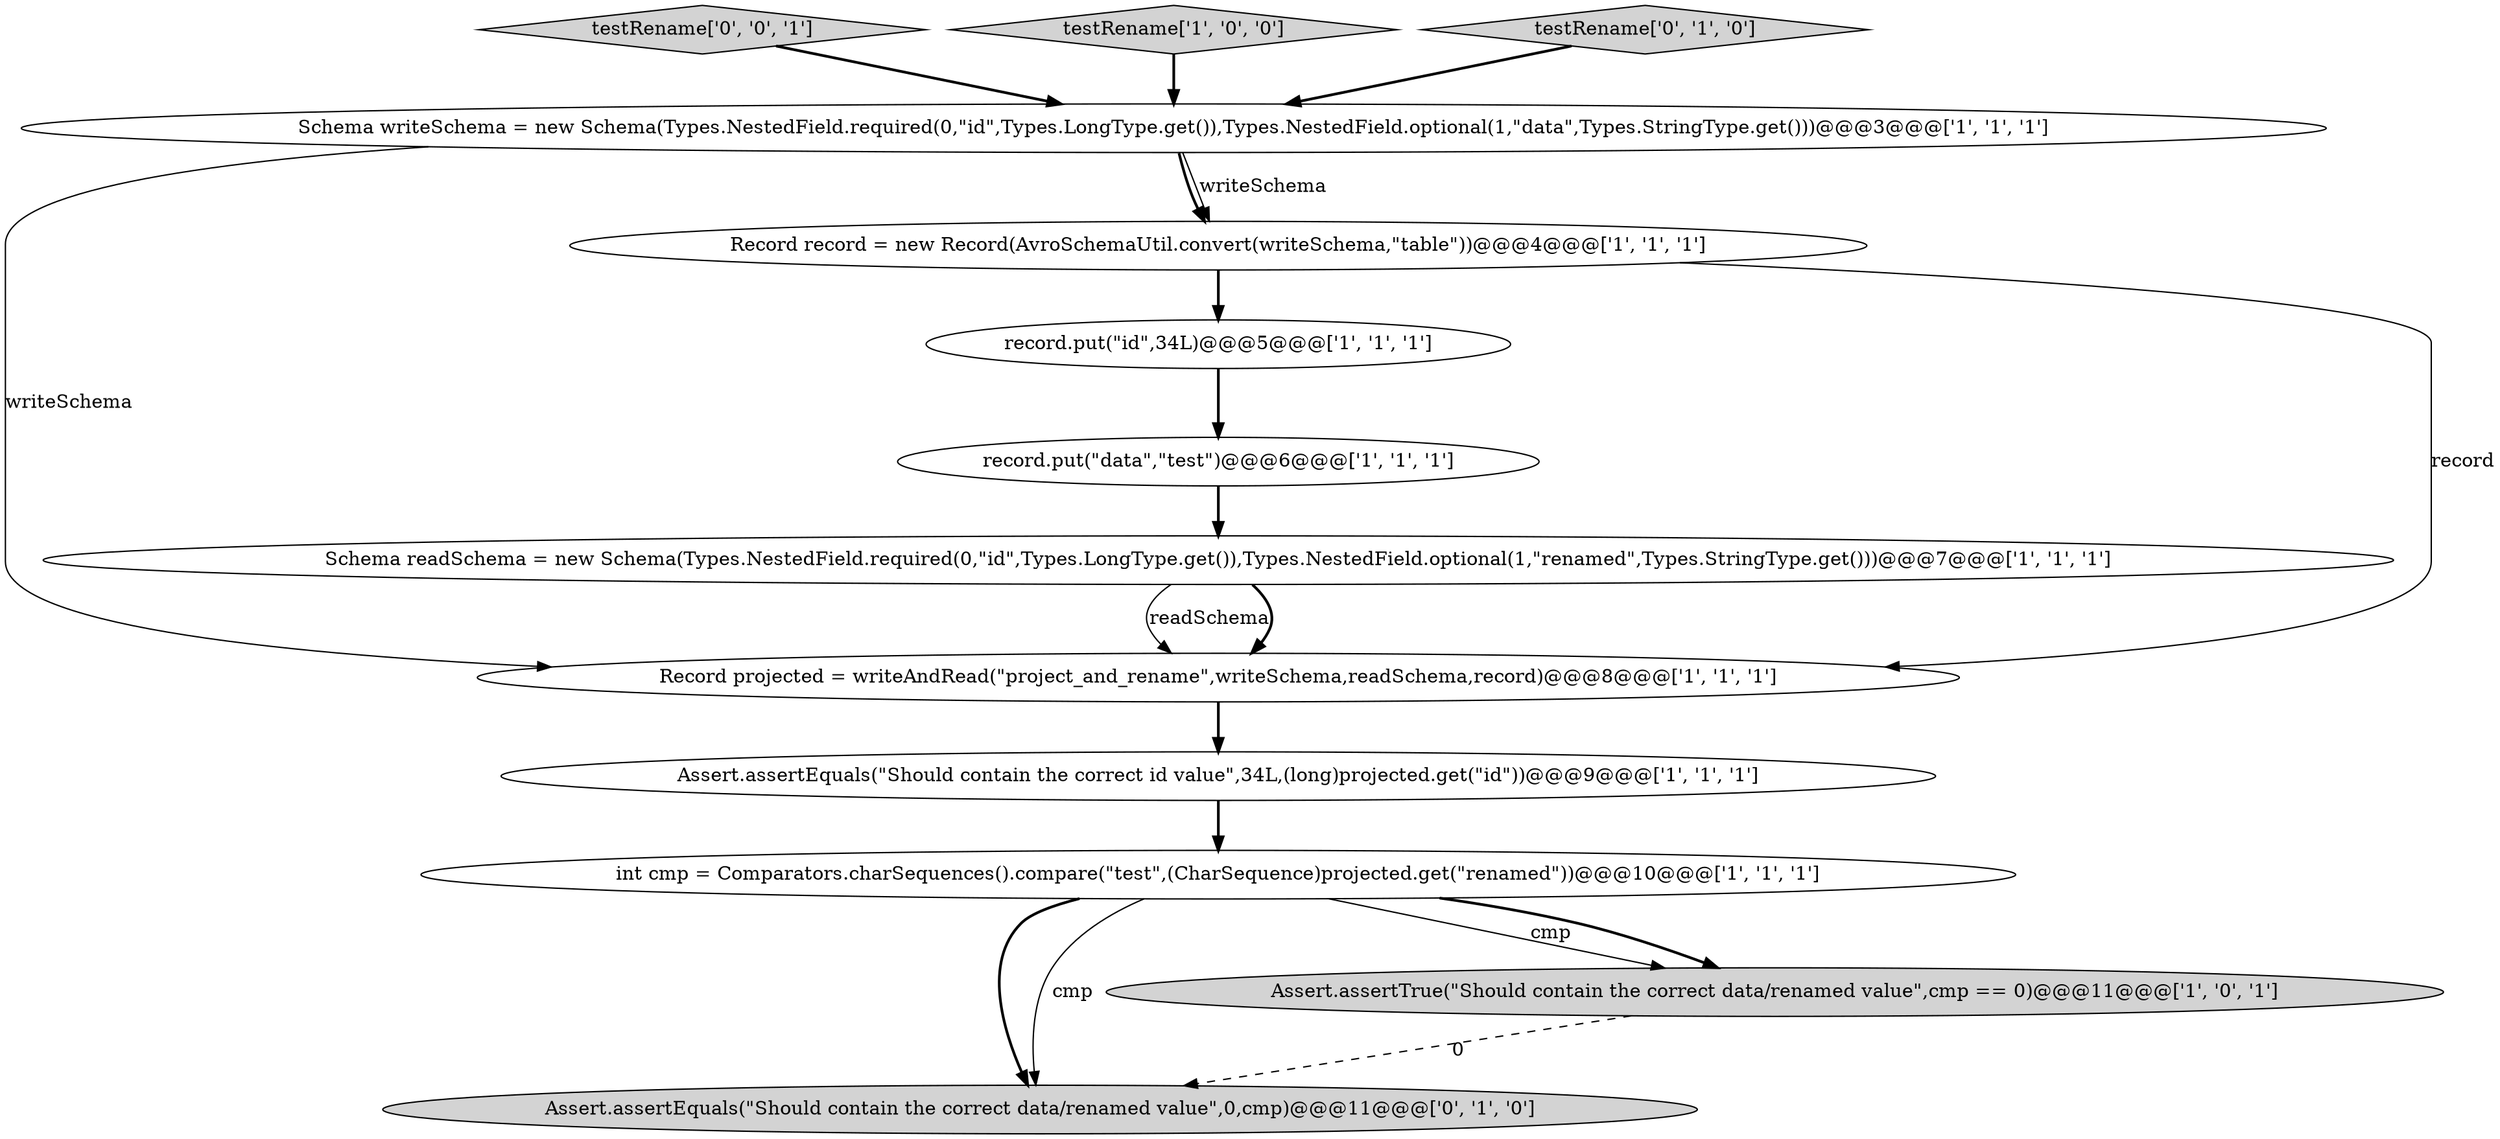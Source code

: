 digraph {
3 [style = filled, label = "Schema readSchema = new Schema(Types.NestedField.required(0,\"id\",Types.LongType.get()),Types.NestedField.optional(1,\"renamed\",Types.StringType.get()))@@@7@@@['1', '1', '1']", fillcolor = white, shape = ellipse image = "AAA0AAABBB1BBB"];
9 [style = filled, label = "record.put(\"data\",\"test\")@@@6@@@['1', '1', '1']", fillcolor = white, shape = ellipse image = "AAA0AAABBB1BBB"];
7 [style = filled, label = "Schema writeSchema = new Schema(Types.NestedField.required(0,\"id\",Types.LongType.get()),Types.NestedField.optional(1,\"data\",Types.StringType.get()))@@@3@@@['1', '1', '1']", fillcolor = white, shape = ellipse image = "AAA0AAABBB1BBB"];
10 [style = filled, label = "Assert.assertEquals(\"Should contain the correct data/renamed value\",0,cmp)@@@11@@@['0', '1', '0']", fillcolor = lightgray, shape = ellipse image = "AAA1AAABBB2BBB"];
0 [style = filled, label = "record.put(\"id\",34L)@@@5@@@['1', '1', '1']", fillcolor = white, shape = ellipse image = "AAA0AAABBB1BBB"];
12 [style = filled, label = "testRename['0', '0', '1']", fillcolor = lightgray, shape = diamond image = "AAA0AAABBB3BBB"];
5 [style = filled, label = "Assert.assertEquals(\"Should contain the correct id value\",34L,(long)projected.get(\"id\"))@@@9@@@['1', '1', '1']", fillcolor = white, shape = ellipse image = "AAA0AAABBB1BBB"];
8 [style = filled, label = "Assert.assertTrue(\"Should contain the correct data/renamed value\",cmp == 0)@@@11@@@['1', '0', '1']", fillcolor = lightgray, shape = ellipse image = "AAA0AAABBB1BBB"];
4 [style = filled, label = "Record projected = writeAndRead(\"project_and_rename\",writeSchema,readSchema,record)@@@8@@@['1', '1', '1']", fillcolor = white, shape = ellipse image = "AAA0AAABBB1BBB"];
1 [style = filled, label = "testRename['1', '0', '0']", fillcolor = lightgray, shape = diamond image = "AAA0AAABBB1BBB"];
6 [style = filled, label = "Record record = new Record(AvroSchemaUtil.convert(writeSchema,\"table\"))@@@4@@@['1', '1', '1']", fillcolor = white, shape = ellipse image = "AAA0AAABBB1BBB"];
11 [style = filled, label = "testRename['0', '1', '0']", fillcolor = lightgray, shape = diamond image = "AAA0AAABBB2BBB"];
2 [style = filled, label = "int cmp = Comparators.charSequences().compare(\"test\",(CharSequence)projected.get(\"renamed\"))@@@10@@@['1', '1', '1']", fillcolor = white, shape = ellipse image = "AAA0AAABBB1BBB"];
5->2 [style = bold, label=""];
6->0 [style = bold, label=""];
3->4 [style = solid, label="readSchema"];
6->4 [style = solid, label="record"];
0->9 [style = bold, label=""];
7->6 [style = bold, label=""];
9->3 [style = bold, label=""];
4->5 [style = bold, label=""];
12->7 [style = bold, label=""];
7->6 [style = solid, label="writeSchema"];
1->7 [style = bold, label=""];
8->10 [style = dashed, label="0"];
2->10 [style = bold, label=""];
7->4 [style = solid, label="writeSchema"];
2->10 [style = solid, label="cmp"];
2->8 [style = solid, label="cmp"];
3->4 [style = bold, label=""];
2->8 [style = bold, label=""];
11->7 [style = bold, label=""];
}
